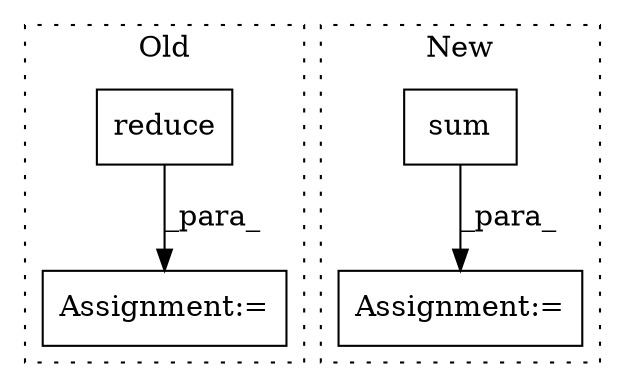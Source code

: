 digraph G {
subgraph cluster0 {
1 [label="reduce" a="32" s="1606,1638" l="7,1" shape="box"];
3 [label="Assignment:=" a="7" s="1905" l="1" shape="box"];
label = "Old";
style="dotted";
}
subgraph cluster1 {
2 [label="sum" a="32" s="1477,1482" l="4,1" shape="box"];
4 [label="Assignment:=" a="7" s="1686" l="1" shape="box"];
label = "New";
style="dotted";
}
1 -> 3 [label="_para_"];
2 -> 4 [label="_para_"];
}